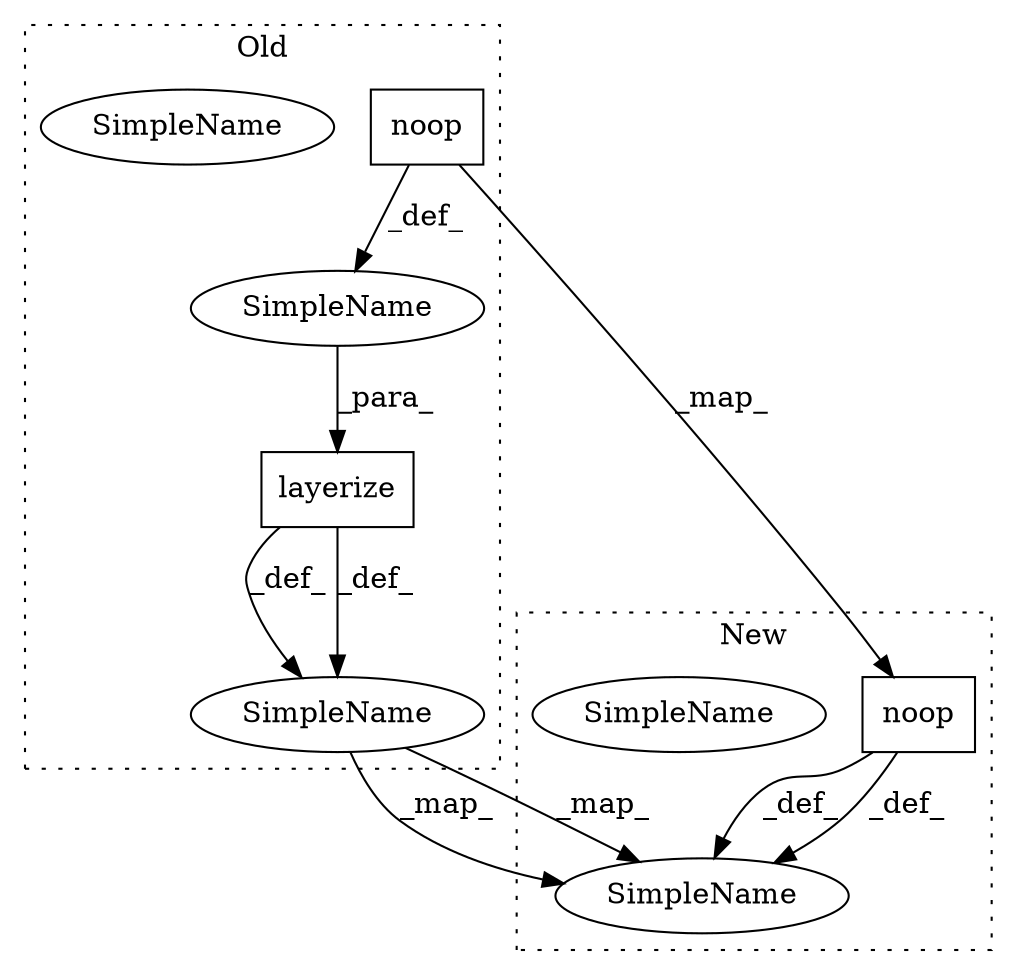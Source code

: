 digraph G {
subgraph cluster0 {
1 [label="noop" a="32" s="1594,1612" l="5,1" shape="box"];
3 [label="SimpleName" a="42" s="1579" l="5" shape="ellipse"];
6 [label="SimpleName" a="42" s="1579" l="5" shape="ellipse"];
7 [label="SimpleName" a="42" s="" l="" shape="ellipse"];
8 [label="layerize" a="32" s="1585,1613" l="9,1" shape="box"];
label = "Old";
style="dotted";
}
subgraph cluster1 {
2 [label="noop" a="32" s="1546,1564" l="5,1" shape="box"];
4 [label="SimpleName" a="42" s="1540" l="5" shape="ellipse"];
5 [label="SimpleName" a="42" s="1540" l="5" shape="ellipse"];
label = "New";
style="dotted";
}
1 -> 7 [label="_def_"];
1 -> 2 [label="_map_"];
2 -> 5 [label="_def_"];
2 -> 5 [label="_def_"];
6 -> 5 [label="_map_"];
6 -> 5 [label="_map_"];
7 -> 8 [label="_para_"];
8 -> 6 [label="_def_"];
8 -> 6 [label="_def_"];
}